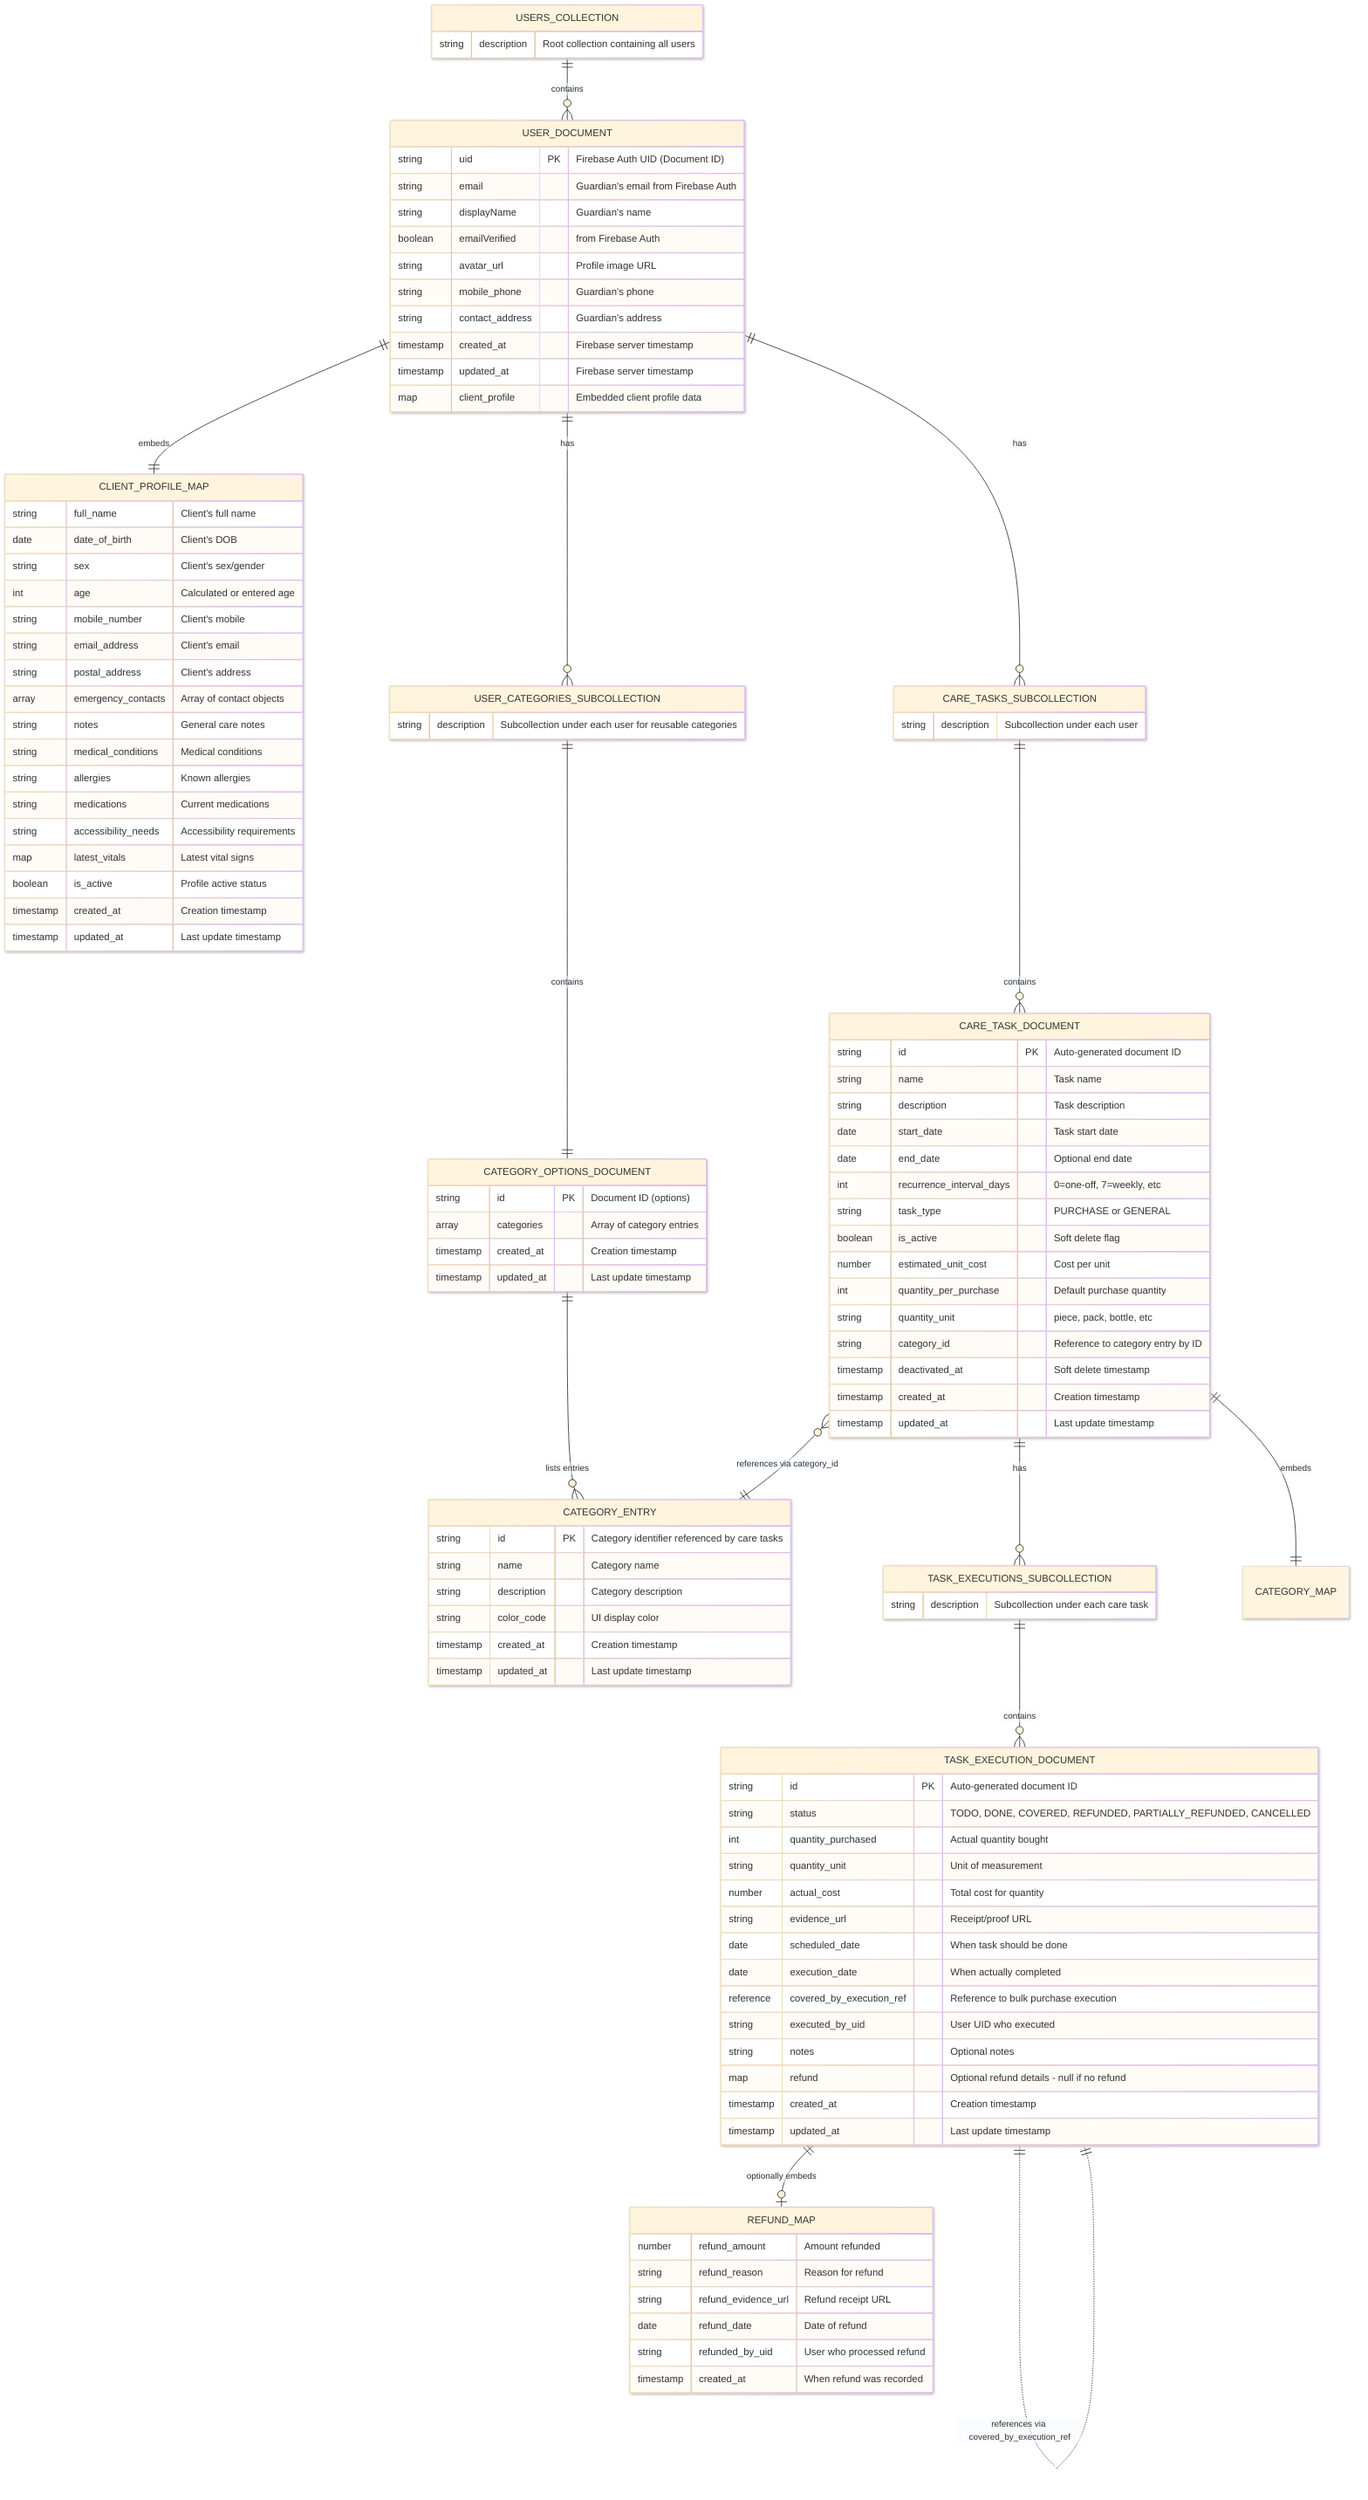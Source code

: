 ---
config:
  look: neo
  theme: base
---
erDiagram
    USERS_COLLECTION {
        string description "Root collection containing all users"
    }
    
    USER_DOCUMENT {
        string uid PK "Firebase Auth UID (Document ID)"
        string email "Guardian's email from Firebase Auth"
        string displayName "Guardian's name"
        boolean emailVerified "from Firebase Auth"
        string avatar_url "Profile image URL"
        string mobile_phone "Guardian's phone"
        string contact_address "Guardian's address"
        timestamp created_at "Firebase server timestamp"
        timestamp updated_at "Firebase server timestamp"
        map client_profile "Embedded client profile data"
    }
    
    CLIENT_PROFILE_MAP {
        string full_name "Client's full name"
        date date_of_birth "Client's DOB"
        string sex "Client's sex/gender"
        int age "Calculated or entered age"
        string mobile_number "Client's mobile"
        string email_address "Client's email"
        string postal_address "Client's address"
        array emergency_contacts "Array of contact objects"
        string notes "General care notes"
        string medical_conditions "Medical conditions"
        string allergies "Known allergies"
        string medications "Current medications"
        string accessibility_needs "Accessibility requirements"
        map latest_vitals "Latest vital signs"
        boolean is_active "Profile active status"
        timestamp created_at "Creation timestamp"
        timestamp updated_at "Last update timestamp"
    }
    
    CARE_TASKS_SUBCOLLECTION {
        string description "Subcollection under each user"
    }
    
    CARE_TASK_DOCUMENT {
        string id PK "Auto-generated document ID"
        string name "Task name"
        string description "Task description"
        date start_date "Task start date"
        date end_date "Optional end date"
        int recurrence_interval_days "0=one-off, 7=weekly, etc"
        string task_type "PURCHASE or GENERAL"
        boolean is_active "Soft delete flag"
        number estimated_unit_cost "Cost per unit"
        int quantity_per_purchase "Default purchase quantity"
        string quantity_unit "piece, pack, bottle, etc"
        string category_id "Reference to category entry by ID"
        timestamp deactivated_at "Soft delete timestamp"
        timestamp created_at "Creation timestamp"
        timestamp updated_at "Last update timestamp"
    }
    
    USER_CATEGORIES_SUBCOLLECTION {
        string description "Subcollection under each user for reusable categories"
    }
    
    CATEGORY_OPTIONS_DOCUMENT {
        string id PK "Document ID (options)"
        array categories "Array of category entries"
        timestamp created_at "Creation timestamp"
        timestamp updated_at "Last update timestamp"
    }
    
    CATEGORY_ENTRY {
        string id PK "Category identifier referenced by care tasks"
        string name "Category name"
        string description "Category description"
        string color_code "UI display color"
        timestamp created_at "Creation timestamp"
        timestamp updated_at "Last update timestamp"
    }
    
    TASK_EXECUTIONS_SUBCOLLECTION {
        string description "Subcollection under each care task"
    }
    
    TASK_EXECUTION_DOCUMENT {
        string id PK "Auto-generated document ID"
        string status "TODO, DONE, COVERED, REFUNDED, PARTIALLY_REFUNDED, CANCELLED"
        int quantity_purchased "Actual quantity bought"
        string quantity_unit "Unit of measurement"
        number actual_cost "Total cost for quantity"
        string evidence_url "Receipt/proof URL"
        date scheduled_date "When task should be done"
        date execution_date "When actually completed"
        reference covered_by_execution_ref "Reference to bulk purchase execution"
        string executed_by_uid "User UID who executed"
        string notes "Optional notes"
        map refund "Optional refund details - null if no refund"
        timestamp created_at "Creation timestamp"
        timestamp updated_at "Last update timestamp"
    }
    
    REFUND_MAP {
        number refund_amount "Amount refunded"
        string refund_reason "Reason for refund"
        string refund_evidence_url "Refund receipt URL"
        date refund_date "Date of refund"
        string refunded_by_uid "User who processed refund"
        timestamp created_at "When refund was recorded"
    }
    
    USERS_COLLECTION ||--o{ USER_DOCUMENT : contains
    USER_DOCUMENT ||--|| CLIENT_PROFILE_MAP : "embeds"
    USER_DOCUMENT ||--o{ CARE_TASKS_SUBCOLLECTION : "has"
    CARE_TASKS_SUBCOLLECTION ||--o{ CARE_TASK_DOCUMENT : contains
    CARE_TASK_DOCUMENT ||--|| CATEGORY_MAP : "embeds"
    CARE_TASK_DOCUMENT ||--o{ TASK_EXECUTIONS_SUBCOLLECTION : "has"
    TASK_EXECUTIONS_SUBCOLLECTION ||--o{ TASK_EXECUTION_DOCUMENT : contains
    TASK_EXECUTION_DOCUMENT ||--o| REFUND_MAP : "optionally embeds"
    TASK_EXECUTION_DOCUMENT ||..|| TASK_EXECUTION_DOCUMENT : "references via covered_by_execution_ref"
    USER_DOCUMENT ||--o{ USER_CATEGORIES_SUBCOLLECTION : "has"
    USER_CATEGORIES_SUBCOLLECTION ||--|| CATEGORY_OPTIONS_DOCUMENT : "contains"
    CATEGORY_OPTIONS_DOCUMENT ||--o{ CATEGORY_ENTRY : "lists entries"
    CARE_TASK_DOCUMENT }o--|| CATEGORY_ENTRY : "references via category_id"
